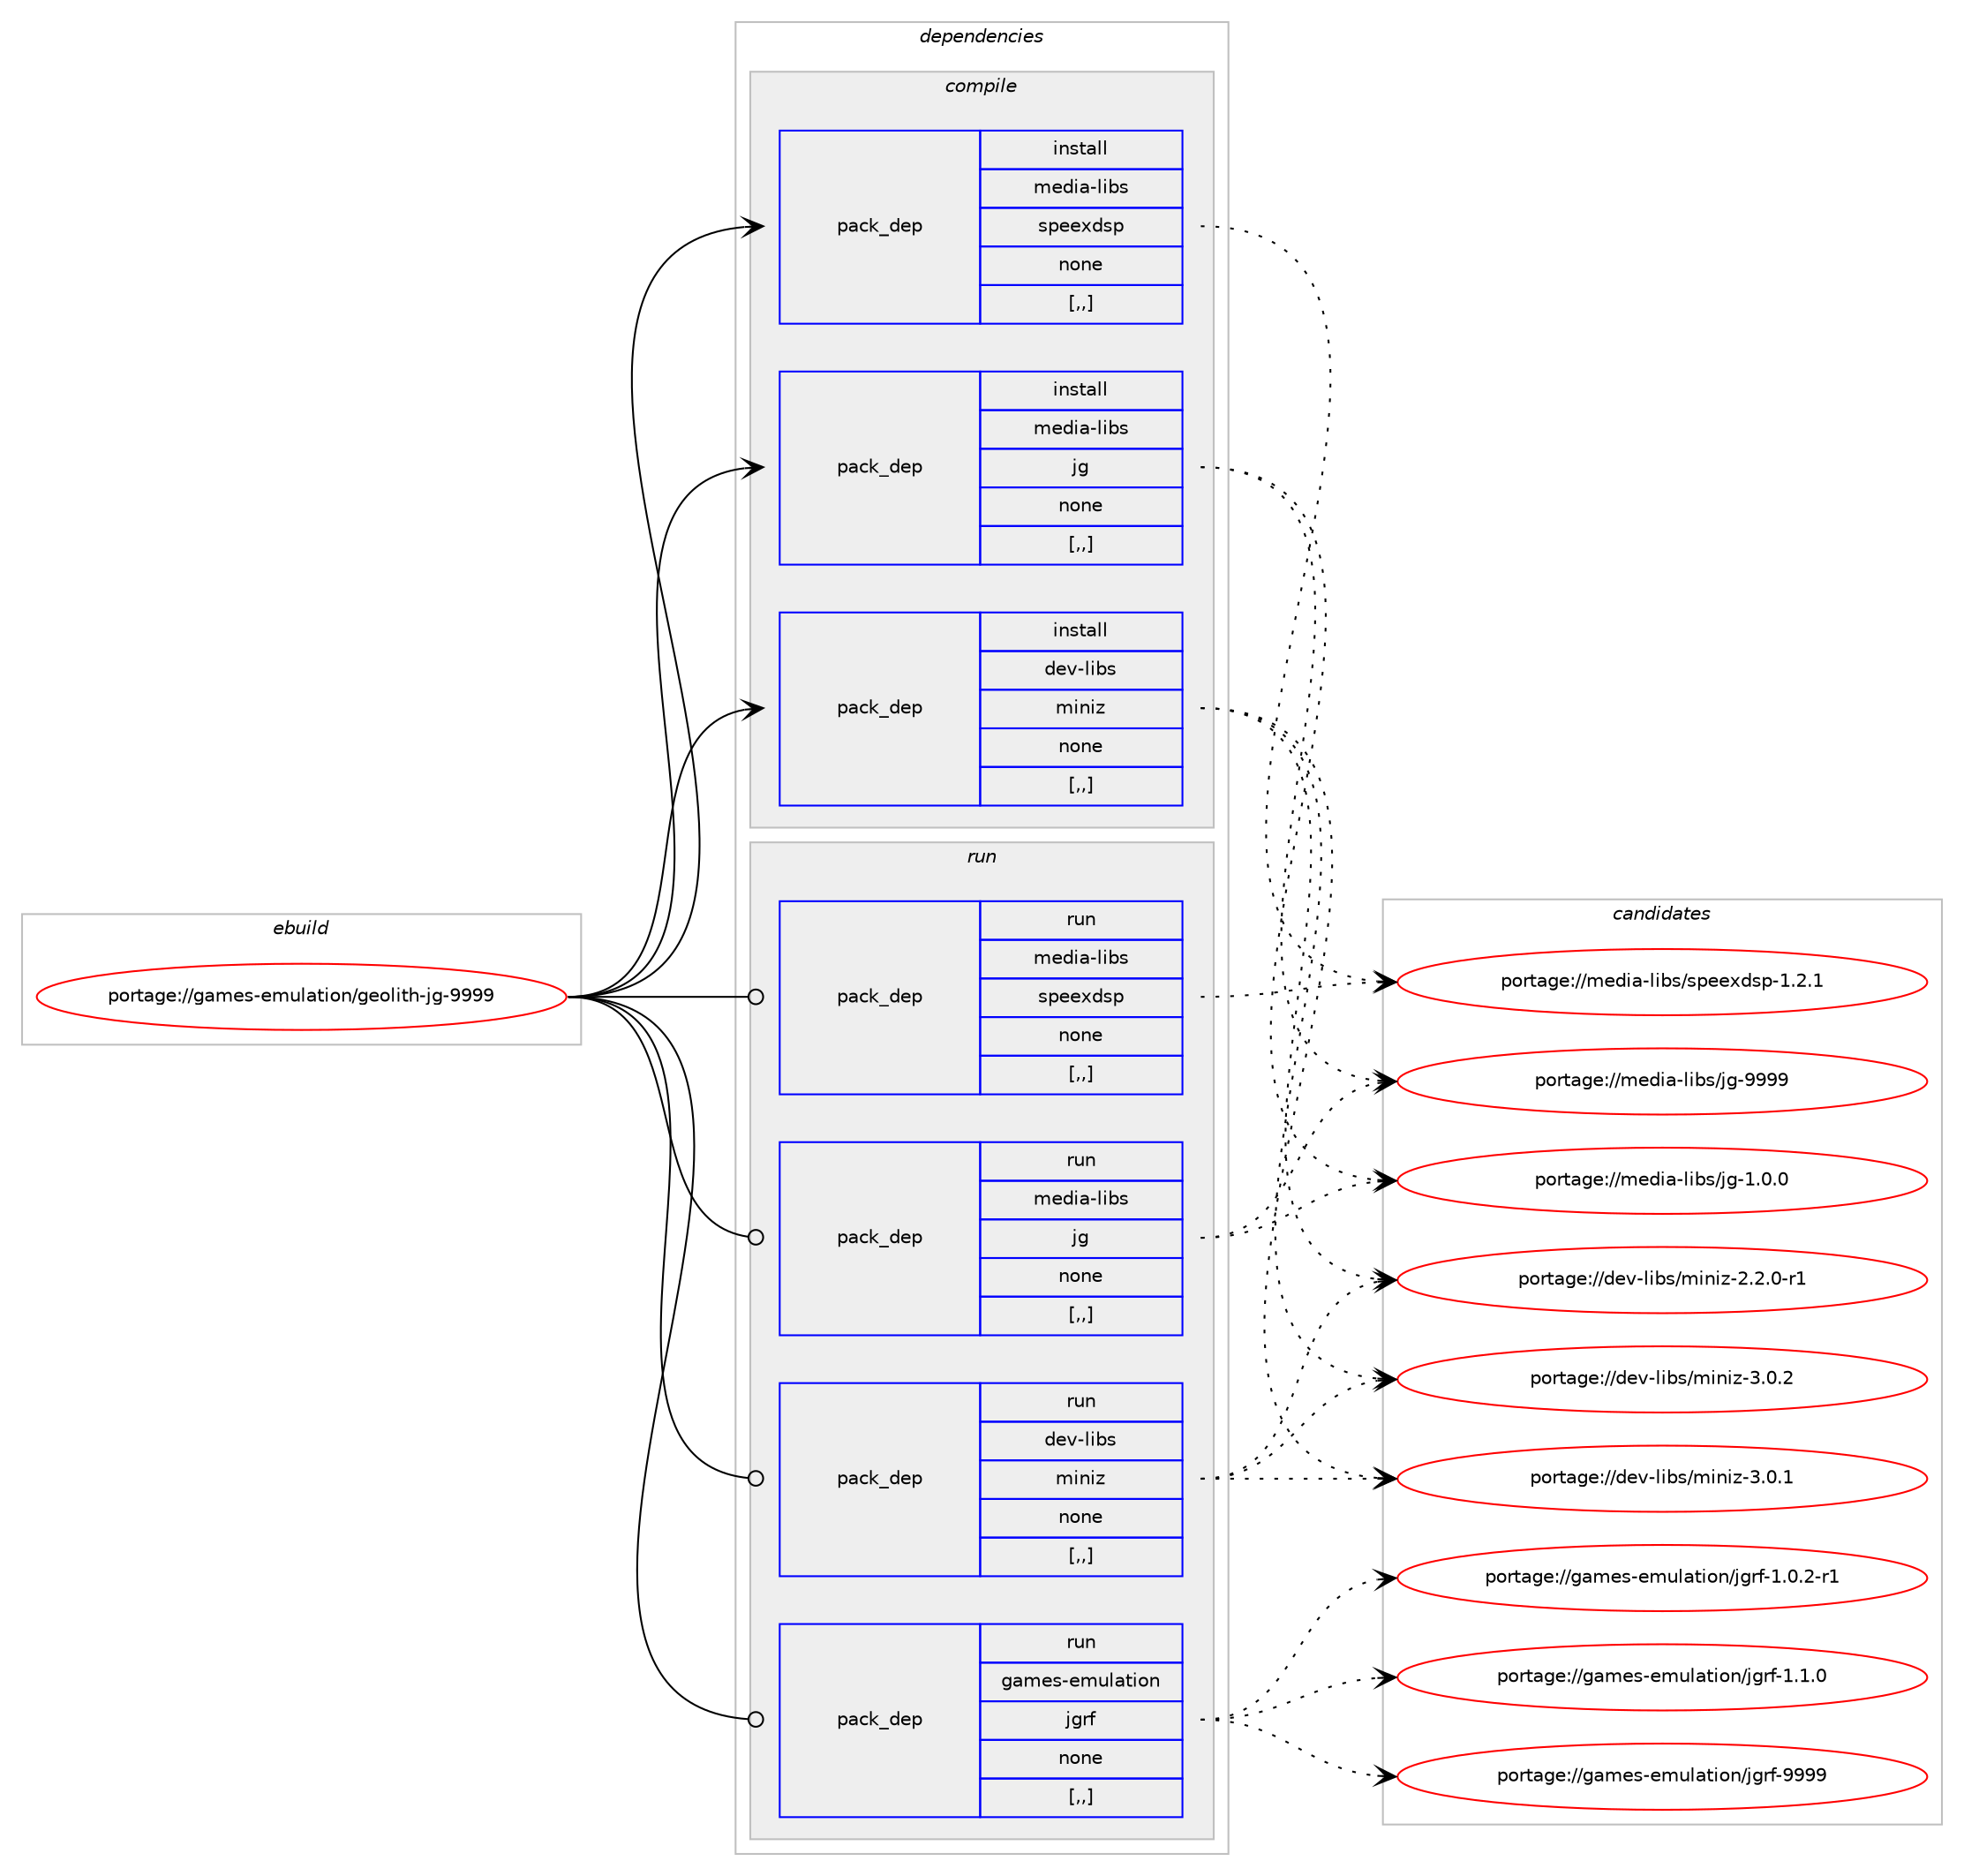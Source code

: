 digraph prolog {

# *************
# Graph options
# *************

newrank=true;
concentrate=true;
compound=true;
graph [rankdir=LR,fontname=Helvetica,fontsize=10,ranksep=1.5];#, ranksep=2.5, nodesep=0.2];
edge  [arrowhead=vee];
node  [fontname=Helvetica,fontsize=10];

# **********
# The ebuild
# **********

subgraph cluster_leftcol {
color=gray;
label=<<i>ebuild</i>>;
id [label="portage://games-emulation/geolith-jg-9999", color=red, width=4, href="../games-emulation/geolith-jg-9999.svg"];
}

# ****************
# The dependencies
# ****************

subgraph cluster_midcol {
color=gray;
label=<<i>dependencies</i>>;
subgraph cluster_compile {
fillcolor="#eeeeee";
style=filled;
label=<<i>compile</i>>;
subgraph pack162223 {
dependency226999 [label=<<TABLE BORDER="0" CELLBORDER="1" CELLSPACING="0" CELLPADDING="4" WIDTH="220"><TR><TD ROWSPAN="6" CELLPADDING="30">pack_dep</TD></TR><TR><TD WIDTH="110">install</TD></TR><TR><TD>dev-libs</TD></TR><TR><TD>miniz</TD></TR><TR><TD>none</TD></TR><TR><TD>[,,]</TD></TR></TABLE>>, shape=none, color=blue];
}
id:e -> dependency226999:w [weight=20,style="solid",arrowhead="vee"];
subgraph pack162224 {
dependency227000 [label=<<TABLE BORDER="0" CELLBORDER="1" CELLSPACING="0" CELLPADDING="4" WIDTH="220"><TR><TD ROWSPAN="6" CELLPADDING="30">pack_dep</TD></TR><TR><TD WIDTH="110">install</TD></TR><TR><TD>media-libs</TD></TR><TR><TD>jg</TD></TR><TR><TD>none</TD></TR><TR><TD>[,,]</TD></TR></TABLE>>, shape=none, color=blue];
}
id:e -> dependency227000:w [weight=20,style="solid",arrowhead="vee"];
subgraph pack162225 {
dependency227001 [label=<<TABLE BORDER="0" CELLBORDER="1" CELLSPACING="0" CELLPADDING="4" WIDTH="220"><TR><TD ROWSPAN="6" CELLPADDING="30">pack_dep</TD></TR><TR><TD WIDTH="110">install</TD></TR><TR><TD>media-libs</TD></TR><TR><TD>speexdsp</TD></TR><TR><TD>none</TD></TR><TR><TD>[,,]</TD></TR></TABLE>>, shape=none, color=blue];
}
id:e -> dependency227001:w [weight=20,style="solid",arrowhead="vee"];
}
subgraph cluster_compileandrun {
fillcolor="#eeeeee";
style=filled;
label=<<i>compile and run</i>>;
}
subgraph cluster_run {
fillcolor="#eeeeee";
style=filled;
label=<<i>run</i>>;
subgraph pack162226 {
dependency227002 [label=<<TABLE BORDER="0" CELLBORDER="1" CELLSPACING="0" CELLPADDING="4" WIDTH="220"><TR><TD ROWSPAN="6" CELLPADDING="30">pack_dep</TD></TR><TR><TD WIDTH="110">run</TD></TR><TR><TD>dev-libs</TD></TR><TR><TD>miniz</TD></TR><TR><TD>none</TD></TR><TR><TD>[,,]</TD></TR></TABLE>>, shape=none, color=blue];
}
id:e -> dependency227002:w [weight=20,style="solid",arrowhead="odot"];
subgraph pack162227 {
dependency227003 [label=<<TABLE BORDER="0" CELLBORDER="1" CELLSPACING="0" CELLPADDING="4" WIDTH="220"><TR><TD ROWSPAN="6" CELLPADDING="30">pack_dep</TD></TR><TR><TD WIDTH="110">run</TD></TR><TR><TD>games-emulation</TD></TR><TR><TD>jgrf</TD></TR><TR><TD>none</TD></TR><TR><TD>[,,]</TD></TR></TABLE>>, shape=none, color=blue];
}
id:e -> dependency227003:w [weight=20,style="solid",arrowhead="odot"];
subgraph pack162228 {
dependency227004 [label=<<TABLE BORDER="0" CELLBORDER="1" CELLSPACING="0" CELLPADDING="4" WIDTH="220"><TR><TD ROWSPAN="6" CELLPADDING="30">pack_dep</TD></TR><TR><TD WIDTH="110">run</TD></TR><TR><TD>media-libs</TD></TR><TR><TD>jg</TD></TR><TR><TD>none</TD></TR><TR><TD>[,,]</TD></TR></TABLE>>, shape=none, color=blue];
}
id:e -> dependency227004:w [weight=20,style="solid",arrowhead="odot"];
subgraph pack162229 {
dependency227005 [label=<<TABLE BORDER="0" CELLBORDER="1" CELLSPACING="0" CELLPADDING="4" WIDTH="220"><TR><TD ROWSPAN="6" CELLPADDING="30">pack_dep</TD></TR><TR><TD WIDTH="110">run</TD></TR><TR><TD>media-libs</TD></TR><TR><TD>speexdsp</TD></TR><TR><TD>none</TD></TR><TR><TD>[,,]</TD></TR></TABLE>>, shape=none, color=blue];
}
id:e -> dependency227005:w [weight=20,style="solid",arrowhead="odot"];
}
}

# **************
# The candidates
# **************

subgraph cluster_choices {
rank=same;
color=gray;
label=<<i>candidates</i>>;

subgraph choice162223 {
color=black;
nodesep=1;
choice100101118451081059811547109105110105122455146484650 [label="portage://dev-libs/miniz-3.0.2", color=red, width=4,href="../dev-libs/miniz-3.0.2.svg"];
choice100101118451081059811547109105110105122455146484649 [label="portage://dev-libs/miniz-3.0.1", color=red, width=4,href="../dev-libs/miniz-3.0.1.svg"];
choice1001011184510810598115471091051101051224550465046484511449 [label="portage://dev-libs/miniz-2.2.0-r1", color=red, width=4,href="../dev-libs/miniz-2.2.0-r1.svg"];
dependency226999:e -> choice100101118451081059811547109105110105122455146484650:w [style=dotted,weight="100"];
dependency226999:e -> choice100101118451081059811547109105110105122455146484649:w [style=dotted,weight="100"];
dependency226999:e -> choice1001011184510810598115471091051101051224550465046484511449:w [style=dotted,weight="100"];
}
subgraph choice162224 {
color=black;
nodesep=1;
choice109101100105974510810598115471061034557575757 [label="portage://media-libs/jg-9999", color=red, width=4,href="../media-libs/jg-9999.svg"];
choice10910110010597451081059811547106103454946484648 [label="portage://media-libs/jg-1.0.0", color=red, width=4,href="../media-libs/jg-1.0.0.svg"];
dependency227000:e -> choice109101100105974510810598115471061034557575757:w [style=dotted,weight="100"];
dependency227000:e -> choice10910110010597451081059811547106103454946484648:w [style=dotted,weight="100"];
}
subgraph choice162225 {
color=black;
nodesep=1;
choice10910110010597451081059811547115112101101120100115112454946504649 [label="portage://media-libs/speexdsp-1.2.1", color=red, width=4,href="../media-libs/speexdsp-1.2.1.svg"];
dependency227001:e -> choice10910110010597451081059811547115112101101120100115112454946504649:w [style=dotted,weight="100"];
}
subgraph choice162226 {
color=black;
nodesep=1;
choice100101118451081059811547109105110105122455146484650 [label="portage://dev-libs/miniz-3.0.2", color=red, width=4,href="../dev-libs/miniz-3.0.2.svg"];
choice100101118451081059811547109105110105122455146484649 [label="portage://dev-libs/miniz-3.0.1", color=red, width=4,href="../dev-libs/miniz-3.0.1.svg"];
choice1001011184510810598115471091051101051224550465046484511449 [label="portage://dev-libs/miniz-2.2.0-r1", color=red, width=4,href="../dev-libs/miniz-2.2.0-r1.svg"];
dependency227002:e -> choice100101118451081059811547109105110105122455146484650:w [style=dotted,weight="100"];
dependency227002:e -> choice100101118451081059811547109105110105122455146484649:w [style=dotted,weight="100"];
dependency227002:e -> choice1001011184510810598115471091051101051224550465046484511449:w [style=dotted,weight="100"];
}
subgraph choice162227 {
color=black;
nodesep=1;
choice103971091011154510110911710897116105111110471061031141024557575757 [label="portage://games-emulation/jgrf-9999", color=red, width=4,href="../games-emulation/jgrf-9999.svg"];
choice10397109101115451011091171089711610511111047106103114102454946494648 [label="portage://games-emulation/jgrf-1.1.0", color=red, width=4,href="../games-emulation/jgrf-1.1.0.svg"];
choice103971091011154510110911710897116105111110471061031141024549464846504511449 [label="portage://games-emulation/jgrf-1.0.2-r1", color=red, width=4,href="../games-emulation/jgrf-1.0.2-r1.svg"];
dependency227003:e -> choice103971091011154510110911710897116105111110471061031141024557575757:w [style=dotted,weight="100"];
dependency227003:e -> choice10397109101115451011091171089711610511111047106103114102454946494648:w [style=dotted,weight="100"];
dependency227003:e -> choice103971091011154510110911710897116105111110471061031141024549464846504511449:w [style=dotted,weight="100"];
}
subgraph choice162228 {
color=black;
nodesep=1;
choice109101100105974510810598115471061034557575757 [label="portage://media-libs/jg-9999", color=red, width=4,href="../media-libs/jg-9999.svg"];
choice10910110010597451081059811547106103454946484648 [label="portage://media-libs/jg-1.0.0", color=red, width=4,href="../media-libs/jg-1.0.0.svg"];
dependency227004:e -> choice109101100105974510810598115471061034557575757:w [style=dotted,weight="100"];
dependency227004:e -> choice10910110010597451081059811547106103454946484648:w [style=dotted,weight="100"];
}
subgraph choice162229 {
color=black;
nodesep=1;
choice10910110010597451081059811547115112101101120100115112454946504649 [label="portage://media-libs/speexdsp-1.2.1", color=red, width=4,href="../media-libs/speexdsp-1.2.1.svg"];
dependency227005:e -> choice10910110010597451081059811547115112101101120100115112454946504649:w [style=dotted,weight="100"];
}
}

}
